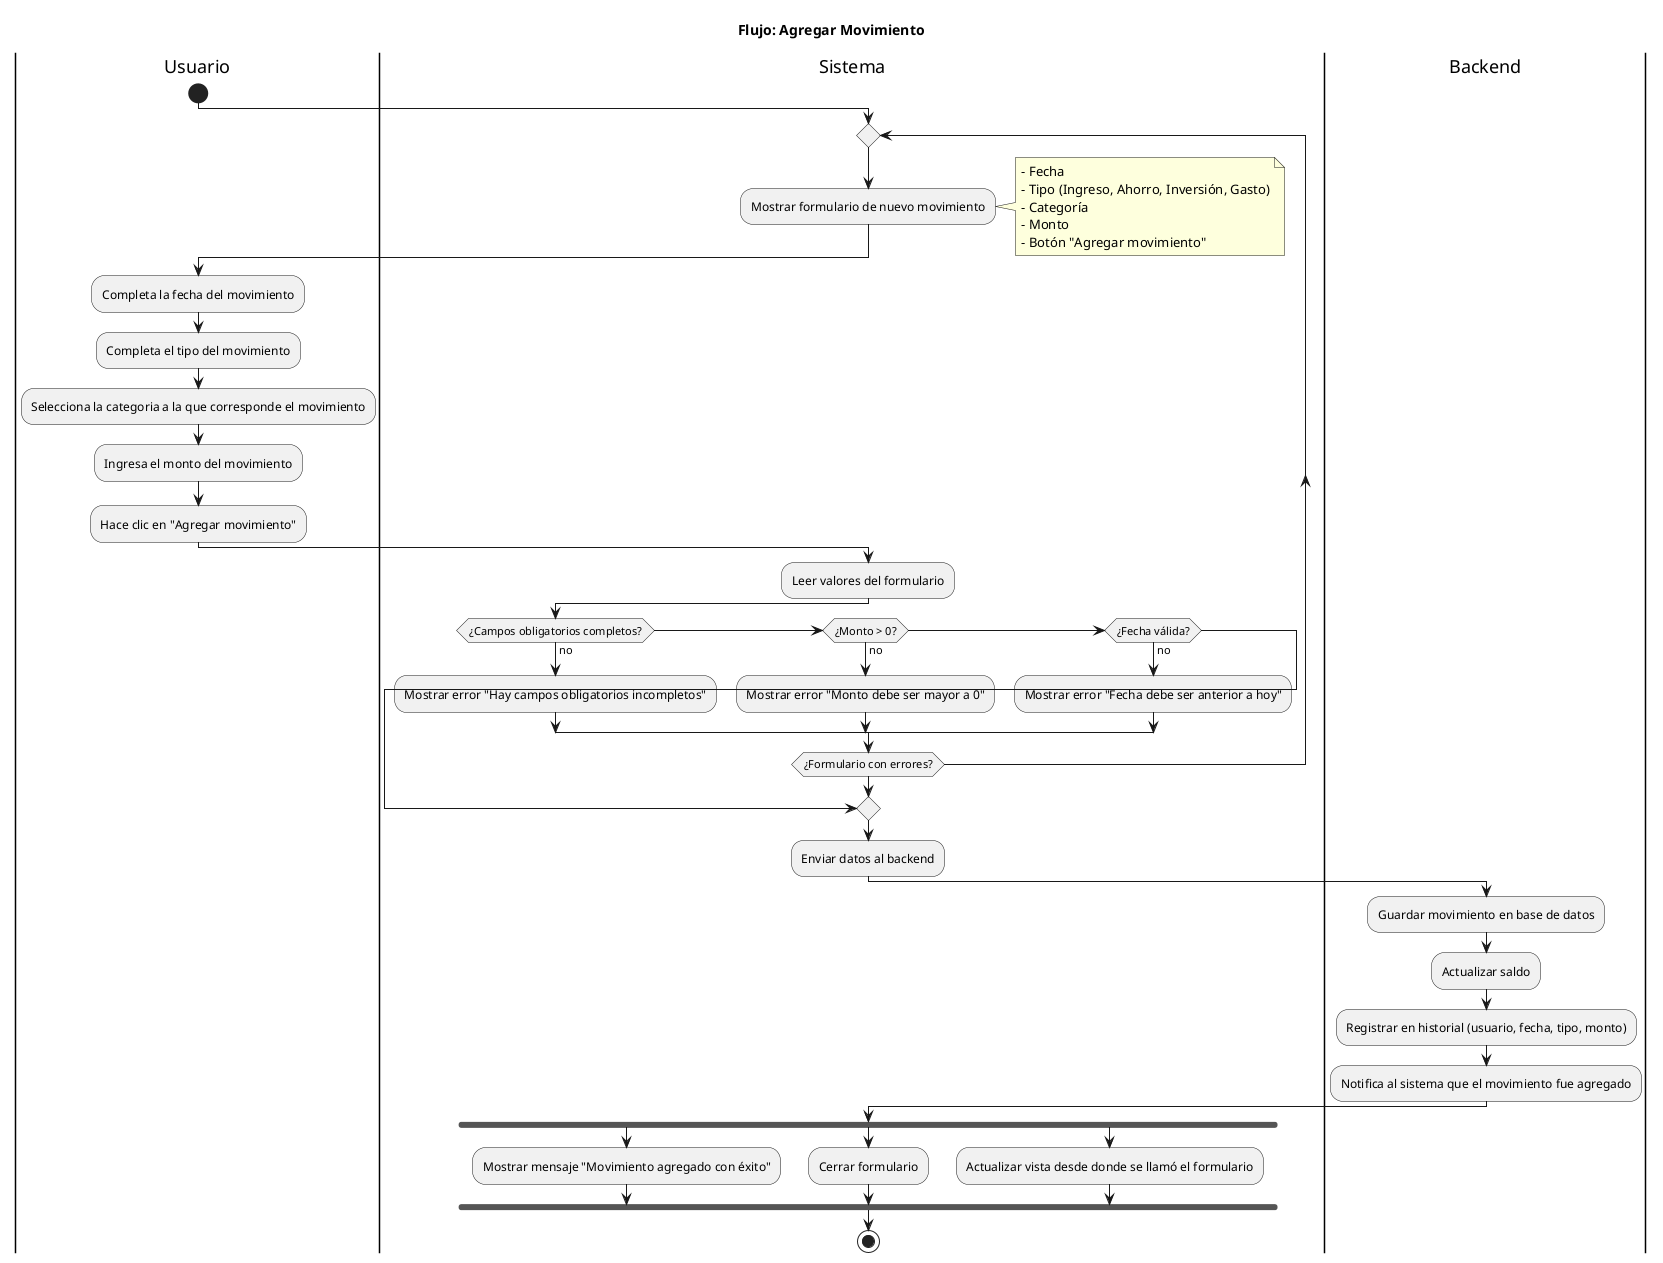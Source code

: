 @startuml agregar_movimiento
title Flujo: Agregar Movimiento

|Usuario|
start

  |Sistema|
   repeat
  :Mostrar formulario de nuevo movimiento;
  note right
    - Fecha 
    - Tipo (Ingreso, Ahorro, Inversión, Gasto)
    - Categoría 
    - Monto
    - Botón "Agregar movimiento"
  end note

  |Usuario|
  :Completa la fecha del movimiento;
  :Completa el tipo del movimiento;
  :Selecciona la categoria a la que corresponde el movimiento;
  :Ingresa el monto del movimiento;
  :Hace clic en "Agregar movimiento";

  |Sistema|
  :Leer valores del formulario;

  if (¿Campos obligatorios completos?) then (no)
    :Mostrar error "Hay campos obligatorios incompletos";
  elseif (¿Monto > 0?) then (no)
    :Mostrar error "Monto debe ser mayor a 0";
  elseif (¿Fecha válida?) then (no)
    :Mostrar error "Fecha debe ser anterior a hoy";
  else
    break
  endif

repeat while (¿Formulario con errores?)
:Enviar datos al backend;

|Backend|
:Guardar movimiento en base de datos;
:Actualizar saldo;
:Registrar en historial (usuario, fecha, tipo, monto);
:Notifica al sistema que el movimiento fue agregado;

|Sistema|
fork
  :Mostrar mensaje "Movimiento agregado con éxito";
fork again
  :Cerrar formulario;
fork again
:Actualizar vista desde donde se llamó el formulario;
end fork
stop

@enduml